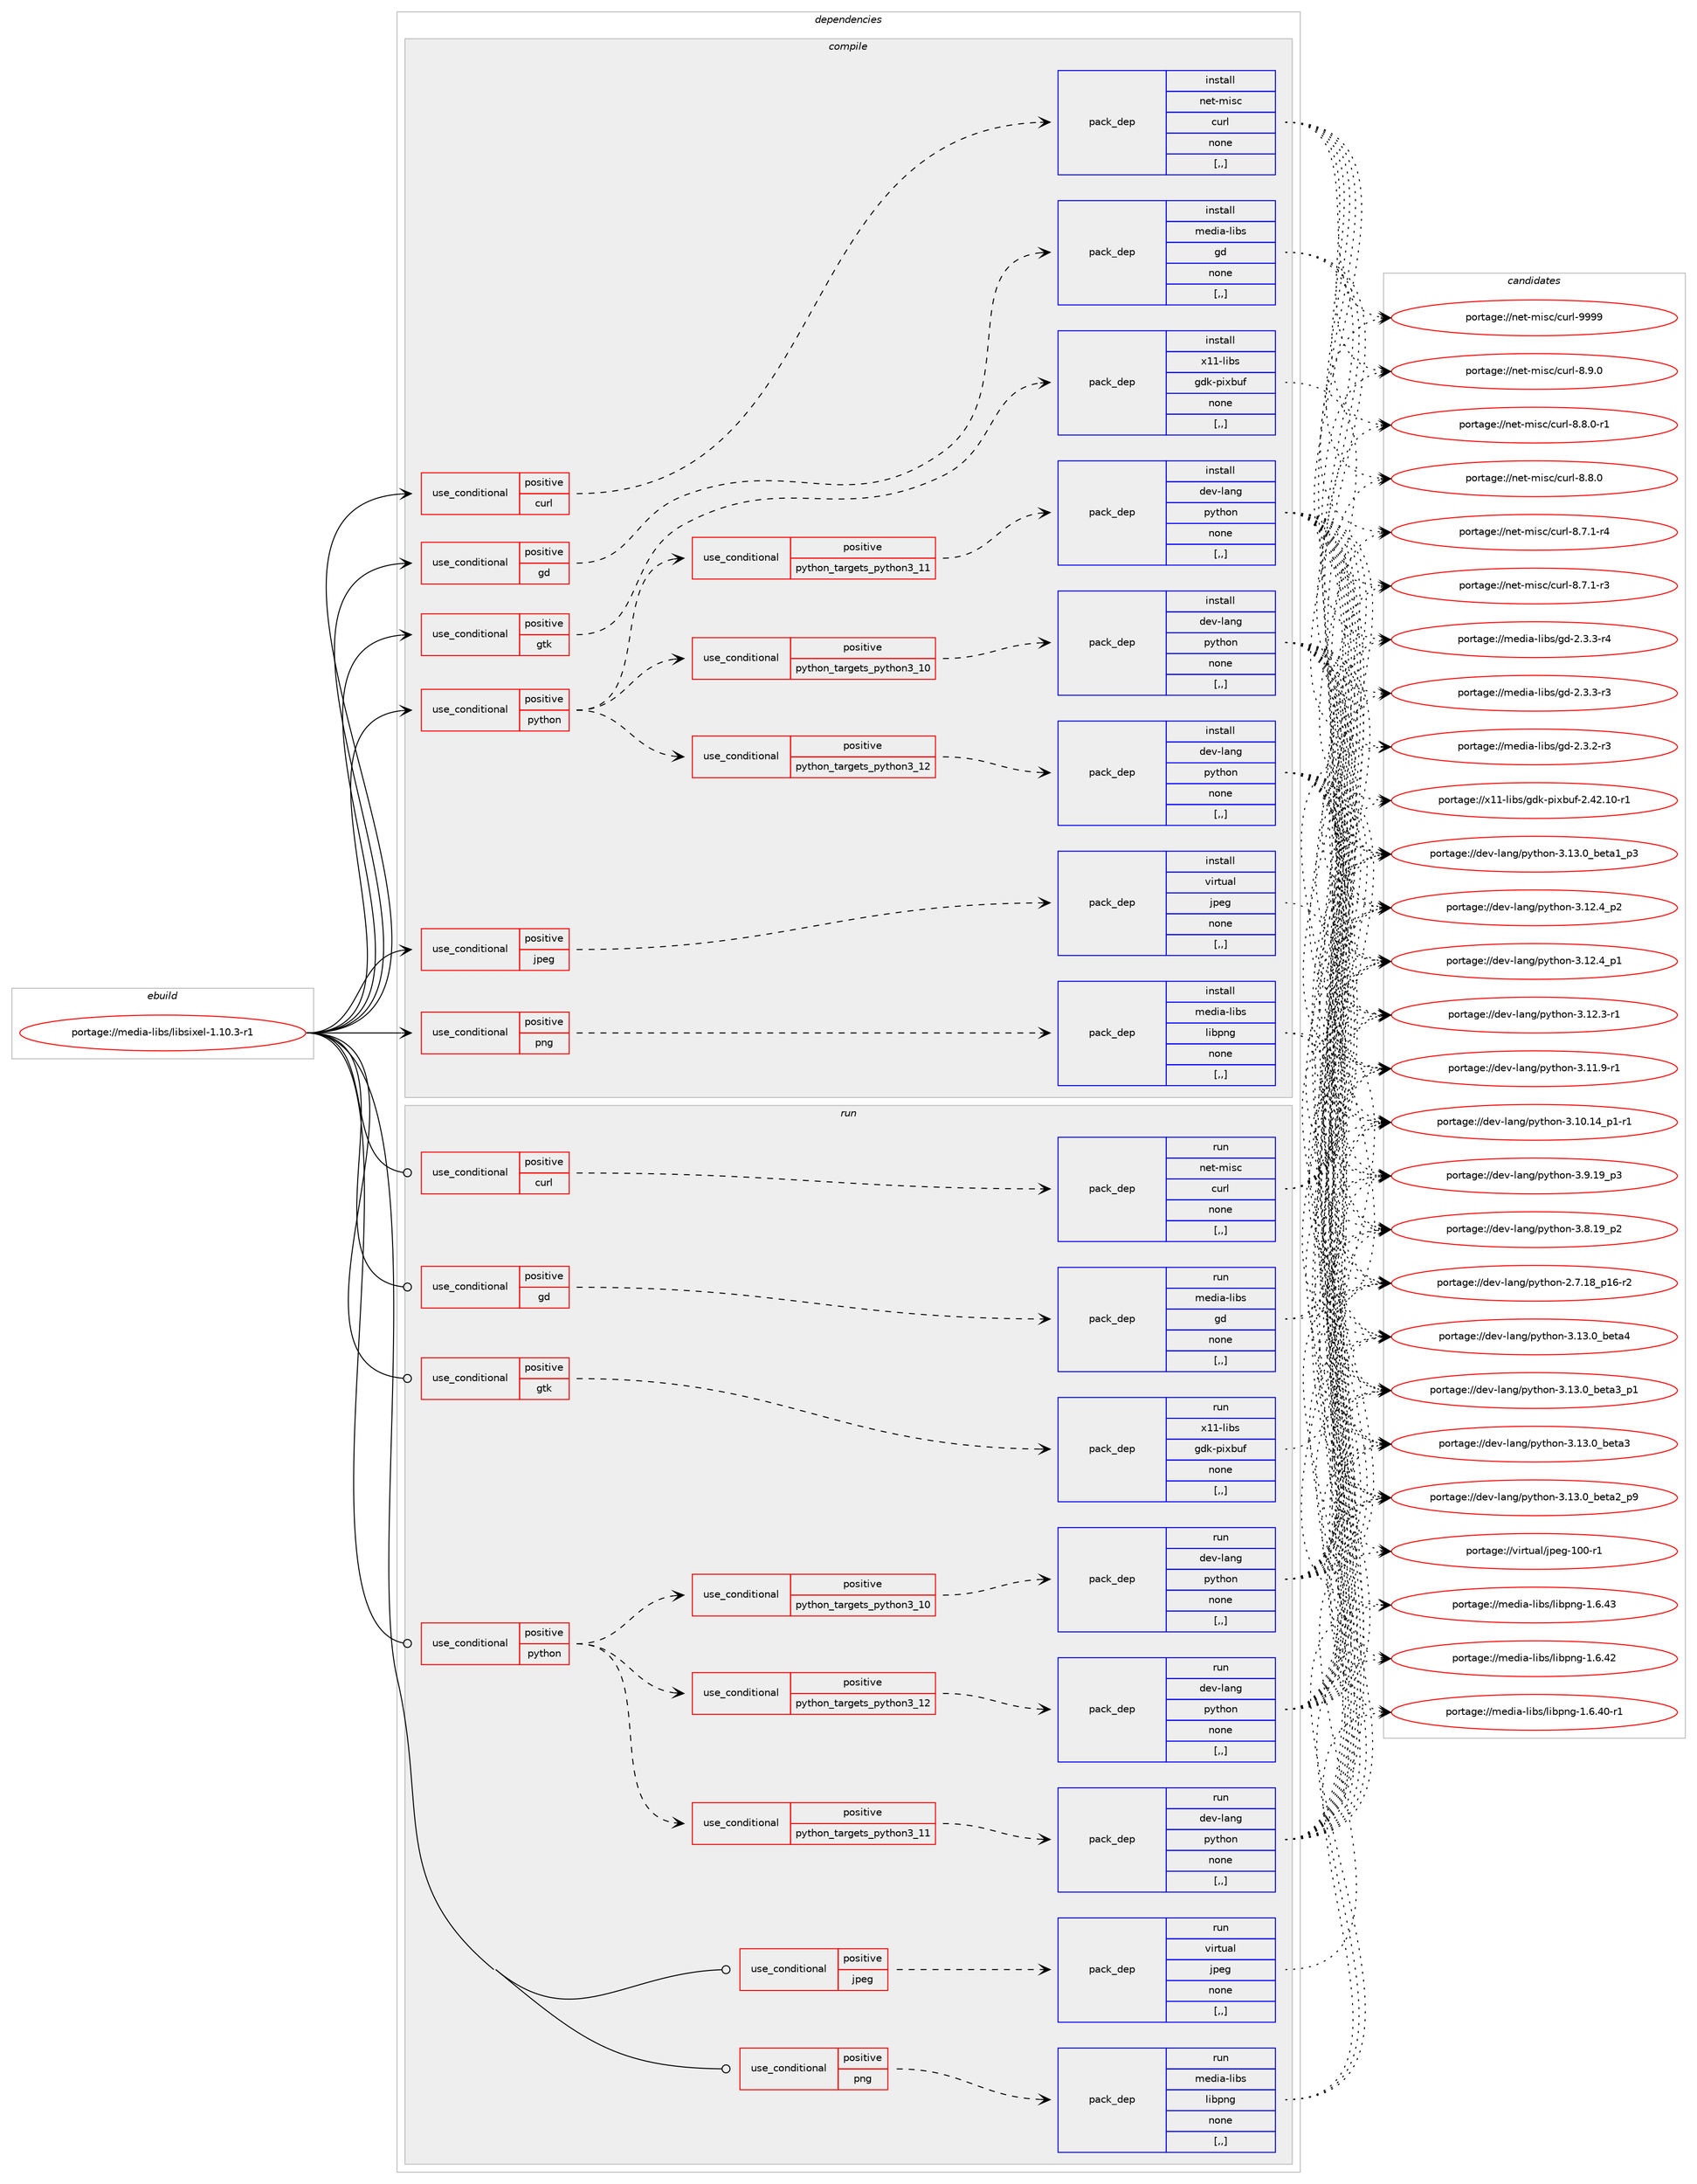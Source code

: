 digraph prolog {

# *************
# Graph options
# *************

newrank=true;
concentrate=true;
compound=true;
graph [rankdir=LR,fontname=Helvetica,fontsize=10,ranksep=1.5];#, ranksep=2.5, nodesep=0.2];
edge  [arrowhead=vee];
node  [fontname=Helvetica,fontsize=10];

# **********
# The ebuild
# **********

subgraph cluster_leftcol {
color=gray;
label=<<i>ebuild</i>>;
id [label="portage://media-libs/libsixel-1.10.3-r1", color=red, width=4, href="../media-libs/libsixel-1.10.3-r1.svg"];
}

# ****************
# The dependencies
# ****************

subgraph cluster_midcol {
color=gray;
label=<<i>dependencies</i>>;
subgraph cluster_compile {
fillcolor="#eeeeee";
style=filled;
label=<<i>compile</i>>;
subgraph cond76191 {
dependency301226 [label=<<TABLE BORDER="0" CELLBORDER="1" CELLSPACING="0" CELLPADDING="4"><TR><TD ROWSPAN="3" CELLPADDING="10">use_conditional</TD></TR><TR><TD>positive</TD></TR><TR><TD>curl</TD></TR></TABLE>>, shape=none, color=red];
subgraph pack222671 {
dependency301227 [label=<<TABLE BORDER="0" CELLBORDER="1" CELLSPACING="0" CELLPADDING="4" WIDTH="220"><TR><TD ROWSPAN="6" CELLPADDING="30">pack_dep</TD></TR><TR><TD WIDTH="110">install</TD></TR><TR><TD>net-misc</TD></TR><TR><TD>curl</TD></TR><TR><TD>none</TD></TR><TR><TD>[,,]</TD></TR></TABLE>>, shape=none, color=blue];
}
dependency301226:e -> dependency301227:w [weight=20,style="dashed",arrowhead="vee"];
}
id:e -> dependency301226:w [weight=20,style="solid",arrowhead="vee"];
subgraph cond76192 {
dependency301228 [label=<<TABLE BORDER="0" CELLBORDER="1" CELLSPACING="0" CELLPADDING="4"><TR><TD ROWSPAN="3" CELLPADDING="10">use_conditional</TD></TR><TR><TD>positive</TD></TR><TR><TD>gd</TD></TR></TABLE>>, shape=none, color=red];
subgraph pack222672 {
dependency301229 [label=<<TABLE BORDER="0" CELLBORDER="1" CELLSPACING="0" CELLPADDING="4" WIDTH="220"><TR><TD ROWSPAN="6" CELLPADDING="30">pack_dep</TD></TR><TR><TD WIDTH="110">install</TD></TR><TR><TD>media-libs</TD></TR><TR><TD>gd</TD></TR><TR><TD>none</TD></TR><TR><TD>[,,]</TD></TR></TABLE>>, shape=none, color=blue];
}
dependency301228:e -> dependency301229:w [weight=20,style="dashed",arrowhead="vee"];
}
id:e -> dependency301228:w [weight=20,style="solid",arrowhead="vee"];
subgraph cond76193 {
dependency301230 [label=<<TABLE BORDER="0" CELLBORDER="1" CELLSPACING="0" CELLPADDING="4"><TR><TD ROWSPAN="3" CELLPADDING="10">use_conditional</TD></TR><TR><TD>positive</TD></TR><TR><TD>gtk</TD></TR></TABLE>>, shape=none, color=red];
subgraph pack222673 {
dependency301231 [label=<<TABLE BORDER="0" CELLBORDER="1" CELLSPACING="0" CELLPADDING="4" WIDTH="220"><TR><TD ROWSPAN="6" CELLPADDING="30">pack_dep</TD></TR><TR><TD WIDTH="110">install</TD></TR><TR><TD>x11-libs</TD></TR><TR><TD>gdk-pixbuf</TD></TR><TR><TD>none</TD></TR><TR><TD>[,,]</TD></TR></TABLE>>, shape=none, color=blue];
}
dependency301230:e -> dependency301231:w [weight=20,style="dashed",arrowhead="vee"];
}
id:e -> dependency301230:w [weight=20,style="solid",arrowhead="vee"];
subgraph cond76194 {
dependency301232 [label=<<TABLE BORDER="0" CELLBORDER="1" CELLSPACING="0" CELLPADDING="4"><TR><TD ROWSPAN="3" CELLPADDING="10">use_conditional</TD></TR><TR><TD>positive</TD></TR><TR><TD>jpeg</TD></TR></TABLE>>, shape=none, color=red];
subgraph pack222674 {
dependency301233 [label=<<TABLE BORDER="0" CELLBORDER="1" CELLSPACING="0" CELLPADDING="4" WIDTH="220"><TR><TD ROWSPAN="6" CELLPADDING="30">pack_dep</TD></TR><TR><TD WIDTH="110">install</TD></TR><TR><TD>virtual</TD></TR><TR><TD>jpeg</TD></TR><TR><TD>none</TD></TR><TR><TD>[,,]</TD></TR></TABLE>>, shape=none, color=blue];
}
dependency301232:e -> dependency301233:w [weight=20,style="dashed",arrowhead="vee"];
}
id:e -> dependency301232:w [weight=20,style="solid",arrowhead="vee"];
subgraph cond76195 {
dependency301234 [label=<<TABLE BORDER="0" CELLBORDER="1" CELLSPACING="0" CELLPADDING="4"><TR><TD ROWSPAN="3" CELLPADDING="10">use_conditional</TD></TR><TR><TD>positive</TD></TR><TR><TD>png</TD></TR></TABLE>>, shape=none, color=red];
subgraph pack222675 {
dependency301235 [label=<<TABLE BORDER="0" CELLBORDER="1" CELLSPACING="0" CELLPADDING="4" WIDTH="220"><TR><TD ROWSPAN="6" CELLPADDING="30">pack_dep</TD></TR><TR><TD WIDTH="110">install</TD></TR><TR><TD>media-libs</TD></TR><TR><TD>libpng</TD></TR><TR><TD>none</TD></TR><TR><TD>[,,]</TD></TR></TABLE>>, shape=none, color=blue];
}
dependency301234:e -> dependency301235:w [weight=20,style="dashed",arrowhead="vee"];
}
id:e -> dependency301234:w [weight=20,style="solid",arrowhead="vee"];
subgraph cond76196 {
dependency301236 [label=<<TABLE BORDER="0" CELLBORDER="1" CELLSPACING="0" CELLPADDING="4"><TR><TD ROWSPAN="3" CELLPADDING="10">use_conditional</TD></TR><TR><TD>positive</TD></TR><TR><TD>python</TD></TR></TABLE>>, shape=none, color=red];
subgraph cond76197 {
dependency301237 [label=<<TABLE BORDER="0" CELLBORDER="1" CELLSPACING="0" CELLPADDING="4"><TR><TD ROWSPAN="3" CELLPADDING="10">use_conditional</TD></TR><TR><TD>positive</TD></TR><TR><TD>python_targets_python3_10</TD></TR></TABLE>>, shape=none, color=red];
subgraph pack222676 {
dependency301238 [label=<<TABLE BORDER="0" CELLBORDER="1" CELLSPACING="0" CELLPADDING="4" WIDTH="220"><TR><TD ROWSPAN="6" CELLPADDING="30">pack_dep</TD></TR><TR><TD WIDTH="110">install</TD></TR><TR><TD>dev-lang</TD></TR><TR><TD>python</TD></TR><TR><TD>none</TD></TR><TR><TD>[,,]</TD></TR></TABLE>>, shape=none, color=blue];
}
dependency301237:e -> dependency301238:w [weight=20,style="dashed",arrowhead="vee"];
}
dependency301236:e -> dependency301237:w [weight=20,style="dashed",arrowhead="vee"];
subgraph cond76198 {
dependency301239 [label=<<TABLE BORDER="0" CELLBORDER="1" CELLSPACING="0" CELLPADDING="4"><TR><TD ROWSPAN="3" CELLPADDING="10">use_conditional</TD></TR><TR><TD>positive</TD></TR><TR><TD>python_targets_python3_11</TD></TR></TABLE>>, shape=none, color=red];
subgraph pack222677 {
dependency301240 [label=<<TABLE BORDER="0" CELLBORDER="1" CELLSPACING="0" CELLPADDING="4" WIDTH="220"><TR><TD ROWSPAN="6" CELLPADDING="30">pack_dep</TD></TR><TR><TD WIDTH="110">install</TD></TR><TR><TD>dev-lang</TD></TR><TR><TD>python</TD></TR><TR><TD>none</TD></TR><TR><TD>[,,]</TD></TR></TABLE>>, shape=none, color=blue];
}
dependency301239:e -> dependency301240:w [weight=20,style="dashed",arrowhead="vee"];
}
dependency301236:e -> dependency301239:w [weight=20,style="dashed",arrowhead="vee"];
subgraph cond76199 {
dependency301241 [label=<<TABLE BORDER="0" CELLBORDER="1" CELLSPACING="0" CELLPADDING="4"><TR><TD ROWSPAN="3" CELLPADDING="10">use_conditional</TD></TR><TR><TD>positive</TD></TR><TR><TD>python_targets_python3_12</TD></TR></TABLE>>, shape=none, color=red];
subgraph pack222678 {
dependency301242 [label=<<TABLE BORDER="0" CELLBORDER="1" CELLSPACING="0" CELLPADDING="4" WIDTH="220"><TR><TD ROWSPAN="6" CELLPADDING="30">pack_dep</TD></TR><TR><TD WIDTH="110">install</TD></TR><TR><TD>dev-lang</TD></TR><TR><TD>python</TD></TR><TR><TD>none</TD></TR><TR><TD>[,,]</TD></TR></TABLE>>, shape=none, color=blue];
}
dependency301241:e -> dependency301242:w [weight=20,style="dashed",arrowhead="vee"];
}
dependency301236:e -> dependency301241:w [weight=20,style="dashed",arrowhead="vee"];
}
id:e -> dependency301236:w [weight=20,style="solid",arrowhead="vee"];
}
subgraph cluster_compileandrun {
fillcolor="#eeeeee";
style=filled;
label=<<i>compile and run</i>>;
}
subgraph cluster_run {
fillcolor="#eeeeee";
style=filled;
label=<<i>run</i>>;
subgraph cond76200 {
dependency301243 [label=<<TABLE BORDER="0" CELLBORDER="1" CELLSPACING="0" CELLPADDING="4"><TR><TD ROWSPAN="3" CELLPADDING="10">use_conditional</TD></TR><TR><TD>positive</TD></TR><TR><TD>curl</TD></TR></TABLE>>, shape=none, color=red];
subgraph pack222679 {
dependency301244 [label=<<TABLE BORDER="0" CELLBORDER="1" CELLSPACING="0" CELLPADDING="4" WIDTH="220"><TR><TD ROWSPAN="6" CELLPADDING="30">pack_dep</TD></TR><TR><TD WIDTH="110">run</TD></TR><TR><TD>net-misc</TD></TR><TR><TD>curl</TD></TR><TR><TD>none</TD></TR><TR><TD>[,,]</TD></TR></TABLE>>, shape=none, color=blue];
}
dependency301243:e -> dependency301244:w [weight=20,style="dashed",arrowhead="vee"];
}
id:e -> dependency301243:w [weight=20,style="solid",arrowhead="odot"];
subgraph cond76201 {
dependency301245 [label=<<TABLE BORDER="0" CELLBORDER="1" CELLSPACING="0" CELLPADDING="4"><TR><TD ROWSPAN="3" CELLPADDING="10">use_conditional</TD></TR><TR><TD>positive</TD></TR><TR><TD>gd</TD></TR></TABLE>>, shape=none, color=red];
subgraph pack222680 {
dependency301246 [label=<<TABLE BORDER="0" CELLBORDER="1" CELLSPACING="0" CELLPADDING="4" WIDTH="220"><TR><TD ROWSPAN="6" CELLPADDING="30">pack_dep</TD></TR><TR><TD WIDTH="110">run</TD></TR><TR><TD>media-libs</TD></TR><TR><TD>gd</TD></TR><TR><TD>none</TD></TR><TR><TD>[,,]</TD></TR></TABLE>>, shape=none, color=blue];
}
dependency301245:e -> dependency301246:w [weight=20,style="dashed",arrowhead="vee"];
}
id:e -> dependency301245:w [weight=20,style="solid",arrowhead="odot"];
subgraph cond76202 {
dependency301247 [label=<<TABLE BORDER="0" CELLBORDER="1" CELLSPACING="0" CELLPADDING="4"><TR><TD ROWSPAN="3" CELLPADDING="10">use_conditional</TD></TR><TR><TD>positive</TD></TR><TR><TD>gtk</TD></TR></TABLE>>, shape=none, color=red];
subgraph pack222681 {
dependency301248 [label=<<TABLE BORDER="0" CELLBORDER="1" CELLSPACING="0" CELLPADDING="4" WIDTH="220"><TR><TD ROWSPAN="6" CELLPADDING="30">pack_dep</TD></TR><TR><TD WIDTH="110">run</TD></TR><TR><TD>x11-libs</TD></TR><TR><TD>gdk-pixbuf</TD></TR><TR><TD>none</TD></TR><TR><TD>[,,]</TD></TR></TABLE>>, shape=none, color=blue];
}
dependency301247:e -> dependency301248:w [weight=20,style="dashed",arrowhead="vee"];
}
id:e -> dependency301247:w [weight=20,style="solid",arrowhead="odot"];
subgraph cond76203 {
dependency301249 [label=<<TABLE BORDER="0" CELLBORDER="1" CELLSPACING="0" CELLPADDING="4"><TR><TD ROWSPAN="3" CELLPADDING="10">use_conditional</TD></TR><TR><TD>positive</TD></TR><TR><TD>jpeg</TD></TR></TABLE>>, shape=none, color=red];
subgraph pack222682 {
dependency301250 [label=<<TABLE BORDER="0" CELLBORDER="1" CELLSPACING="0" CELLPADDING="4" WIDTH="220"><TR><TD ROWSPAN="6" CELLPADDING="30">pack_dep</TD></TR><TR><TD WIDTH="110">run</TD></TR><TR><TD>virtual</TD></TR><TR><TD>jpeg</TD></TR><TR><TD>none</TD></TR><TR><TD>[,,]</TD></TR></TABLE>>, shape=none, color=blue];
}
dependency301249:e -> dependency301250:w [weight=20,style="dashed",arrowhead="vee"];
}
id:e -> dependency301249:w [weight=20,style="solid",arrowhead="odot"];
subgraph cond76204 {
dependency301251 [label=<<TABLE BORDER="0" CELLBORDER="1" CELLSPACING="0" CELLPADDING="4"><TR><TD ROWSPAN="3" CELLPADDING="10">use_conditional</TD></TR><TR><TD>positive</TD></TR><TR><TD>png</TD></TR></TABLE>>, shape=none, color=red];
subgraph pack222683 {
dependency301252 [label=<<TABLE BORDER="0" CELLBORDER="1" CELLSPACING="0" CELLPADDING="4" WIDTH="220"><TR><TD ROWSPAN="6" CELLPADDING="30">pack_dep</TD></TR><TR><TD WIDTH="110">run</TD></TR><TR><TD>media-libs</TD></TR><TR><TD>libpng</TD></TR><TR><TD>none</TD></TR><TR><TD>[,,]</TD></TR></TABLE>>, shape=none, color=blue];
}
dependency301251:e -> dependency301252:w [weight=20,style="dashed",arrowhead="vee"];
}
id:e -> dependency301251:w [weight=20,style="solid",arrowhead="odot"];
subgraph cond76205 {
dependency301253 [label=<<TABLE BORDER="0" CELLBORDER="1" CELLSPACING="0" CELLPADDING="4"><TR><TD ROWSPAN="3" CELLPADDING="10">use_conditional</TD></TR><TR><TD>positive</TD></TR><TR><TD>python</TD></TR></TABLE>>, shape=none, color=red];
subgraph cond76206 {
dependency301254 [label=<<TABLE BORDER="0" CELLBORDER="1" CELLSPACING="0" CELLPADDING="4"><TR><TD ROWSPAN="3" CELLPADDING="10">use_conditional</TD></TR><TR><TD>positive</TD></TR><TR><TD>python_targets_python3_10</TD></TR></TABLE>>, shape=none, color=red];
subgraph pack222684 {
dependency301255 [label=<<TABLE BORDER="0" CELLBORDER="1" CELLSPACING="0" CELLPADDING="4" WIDTH="220"><TR><TD ROWSPAN="6" CELLPADDING="30">pack_dep</TD></TR><TR><TD WIDTH="110">run</TD></TR><TR><TD>dev-lang</TD></TR><TR><TD>python</TD></TR><TR><TD>none</TD></TR><TR><TD>[,,]</TD></TR></TABLE>>, shape=none, color=blue];
}
dependency301254:e -> dependency301255:w [weight=20,style="dashed",arrowhead="vee"];
}
dependency301253:e -> dependency301254:w [weight=20,style="dashed",arrowhead="vee"];
subgraph cond76207 {
dependency301256 [label=<<TABLE BORDER="0" CELLBORDER="1" CELLSPACING="0" CELLPADDING="4"><TR><TD ROWSPAN="3" CELLPADDING="10">use_conditional</TD></TR><TR><TD>positive</TD></TR><TR><TD>python_targets_python3_11</TD></TR></TABLE>>, shape=none, color=red];
subgraph pack222685 {
dependency301257 [label=<<TABLE BORDER="0" CELLBORDER="1" CELLSPACING="0" CELLPADDING="4" WIDTH="220"><TR><TD ROWSPAN="6" CELLPADDING="30">pack_dep</TD></TR><TR><TD WIDTH="110">run</TD></TR><TR><TD>dev-lang</TD></TR><TR><TD>python</TD></TR><TR><TD>none</TD></TR><TR><TD>[,,]</TD></TR></TABLE>>, shape=none, color=blue];
}
dependency301256:e -> dependency301257:w [weight=20,style="dashed",arrowhead="vee"];
}
dependency301253:e -> dependency301256:w [weight=20,style="dashed",arrowhead="vee"];
subgraph cond76208 {
dependency301258 [label=<<TABLE BORDER="0" CELLBORDER="1" CELLSPACING="0" CELLPADDING="4"><TR><TD ROWSPAN="3" CELLPADDING="10">use_conditional</TD></TR><TR><TD>positive</TD></TR><TR><TD>python_targets_python3_12</TD></TR></TABLE>>, shape=none, color=red];
subgraph pack222686 {
dependency301259 [label=<<TABLE BORDER="0" CELLBORDER="1" CELLSPACING="0" CELLPADDING="4" WIDTH="220"><TR><TD ROWSPAN="6" CELLPADDING="30">pack_dep</TD></TR><TR><TD WIDTH="110">run</TD></TR><TR><TD>dev-lang</TD></TR><TR><TD>python</TD></TR><TR><TD>none</TD></TR><TR><TD>[,,]</TD></TR></TABLE>>, shape=none, color=blue];
}
dependency301258:e -> dependency301259:w [weight=20,style="dashed",arrowhead="vee"];
}
dependency301253:e -> dependency301258:w [weight=20,style="dashed",arrowhead="vee"];
}
id:e -> dependency301253:w [weight=20,style="solid",arrowhead="odot"];
}
}

# **************
# The candidates
# **************

subgraph cluster_choices {
rank=same;
color=gray;
label=<<i>candidates</i>>;

subgraph choice222671 {
color=black;
nodesep=1;
choice110101116451091051159947991171141084557575757 [label="portage://net-misc/curl-9999", color=red, width=4,href="../net-misc/curl-9999.svg"];
choice11010111645109105115994799117114108455646574648 [label="portage://net-misc/curl-8.9.0", color=red, width=4,href="../net-misc/curl-8.9.0.svg"];
choice110101116451091051159947991171141084556465646484511449 [label="portage://net-misc/curl-8.8.0-r1", color=red, width=4,href="../net-misc/curl-8.8.0-r1.svg"];
choice11010111645109105115994799117114108455646564648 [label="portage://net-misc/curl-8.8.0", color=red, width=4,href="../net-misc/curl-8.8.0.svg"];
choice110101116451091051159947991171141084556465546494511452 [label="portage://net-misc/curl-8.7.1-r4", color=red, width=4,href="../net-misc/curl-8.7.1-r4.svg"];
choice110101116451091051159947991171141084556465546494511451 [label="portage://net-misc/curl-8.7.1-r3", color=red, width=4,href="../net-misc/curl-8.7.1-r3.svg"];
dependency301227:e -> choice110101116451091051159947991171141084557575757:w [style=dotted,weight="100"];
dependency301227:e -> choice11010111645109105115994799117114108455646574648:w [style=dotted,weight="100"];
dependency301227:e -> choice110101116451091051159947991171141084556465646484511449:w [style=dotted,weight="100"];
dependency301227:e -> choice11010111645109105115994799117114108455646564648:w [style=dotted,weight="100"];
dependency301227:e -> choice110101116451091051159947991171141084556465546494511452:w [style=dotted,weight="100"];
dependency301227:e -> choice110101116451091051159947991171141084556465546494511451:w [style=dotted,weight="100"];
}
subgraph choice222672 {
color=black;
nodesep=1;
choice109101100105974510810598115471031004550465146514511452 [label="portage://media-libs/gd-2.3.3-r4", color=red, width=4,href="../media-libs/gd-2.3.3-r4.svg"];
choice109101100105974510810598115471031004550465146514511451 [label="portage://media-libs/gd-2.3.3-r3", color=red, width=4,href="../media-libs/gd-2.3.3-r3.svg"];
choice109101100105974510810598115471031004550465146504511451 [label="portage://media-libs/gd-2.3.2-r3", color=red, width=4,href="../media-libs/gd-2.3.2-r3.svg"];
dependency301229:e -> choice109101100105974510810598115471031004550465146514511452:w [style=dotted,weight="100"];
dependency301229:e -> choice109101100105974510810598115471031004550465146514511451:w [style=dotted,weight="100"];
dependency301229:e -> choice109101100105974510810598115471031004550465146504511451:w [style=dotted,weight="100"];
}
subgraph choice222673 {
color=black;
nodesep=1;
choice1204949451081059811547103100107451121051209811710245504652504649484511449 [label="portage://x11-libs/gdk-pixbuf-2.42.10-r1", color=red, width=4,href="../x11-libs/gdk-pixbuf-2.42.10-r1.svg"];
dependency301231:e -> choice1204949451081059811547103100107451121051209811710245504652504649484511449:w [style=dotted,weight="100"];
}
subgraph choice222674 {
color=black;
nodesep=1;
choice1181051141161179710847106112101103454948484511449 [label="portage://virtual/jpeg-100-r1", color=red, width=4,href="../virtual/jpeg-100-r1.svg"];
dependency301233:e -> choice1181051141161179710847106112101103454948484511449:w [style=dotted,weight="100"];
}
subgraph choice222675 {
color=black;
nodesep=1;
choice109101100105974510810598115471081059811211010345494654465251 [label="portage://media-libs/libpng-1.6.43", color=red, width=4,href="../media-libs/libpng-1.6.43.svg"];
choice109101100105974510810598115471081059811211010345494654465250 [label="portage://media-libs/libpng-1.6.42", color=red, width=4,href="../media-libs/libpng-1.6.42.svg"];
choice1091011001059745108105981154710810598112110103454946544652484511449 [label="portage://media-libs/libpng-1.6.40-r1", color=red, width=4,href="../media-libs/libpng-1.6.40-r1.svg"];
dependency301235:e -> choice109101100105974510810598115471081059811211010345494654465251:w [style=dotted,weight="100"];
dependency301235:e -> choice109101100105974510810598115471081059811211010345494654465250:w [style=dotted,weight="100"];
dependency301235:e -> choice1091011001059745108105981154710810598112110103454946544652484511449:w [style=dotted,weight="100"];
}
subgraph choice222676 {
color=black;
nodesep=1;
choice1001011184510897110103471121211161041111104551464951464895981011169752 [label="portage://dev-lang/python-3.13.0_beta4", color=red, width=4,href="../dev-lang/python-3.13.0_beta4.svg"];
choice10010111845108971101034711212111610411111045514649514648959810111697519511249 [label="portage://dev-lang/python-3.13.0_beta3_p1", color=red, width=4,href="../dev-lang/python-3.13.0_beta3_p1.svg"];
choice1001011184510897110103471121211161041111104551464951464895981011169751 [label="portage://dev-lang/python-3.13.0_beta3", color=red, width=4,href="../dev-lang/python-3.13.0_beta3.svg"];
choice10010111845108971101034711212111610411111045514649514648959810111697509511257 [label="portage://dev-lang/python-3.13.0_beta2_p9", color=red, width=4,href="../dev-lang/python-3.13.0_beta2_p9.svg"];
choice10010111845108971101034711212111610411111045514649514648959810111697499511251 [label="portage://dev-lang/python-3.13.0_beta1_p3", color=red, width=4,href="../dev-lang/python-3.13.0_beta1_p3.svg"];
choice100101118451089711010347112121116104111110455146495046529511250 [label="portage://dev-lang/python-3.12.4_p2", color=red, width=4,href="../dev-lang/python-3.12.4_p2.svg"];
choice100101118451089711010347112121116104111110455146495046529511249 [label="portage://dev-lang/python-3.12.4_p1", color=red, width=4,href="../dev-lang/python-3.12.4_p1.svg"];
choice100101118451089711010347112121116104111110455146495046514511449 [label="portage://dev-lang/python-3.12.3-r1", color=red, width=4,href="../dev-lang/python-3.12.3-r1.svg"];
choice100101118451089711010347112121116104111110455146494946574511449 [label="portage://dev-lang/python-3.11.9-r1", color=red, width=4,href="../dev-lang/python-3.11.9-r1.svg"];
choice100101118451089711010347112121116104111110455146494846495295112494511449 [label="portage://dev-lang/python-3.10.14_p1-r1", color=red, width=4,href="../dev-lang/python-3.10.14_p1-r1.svg"];
choice100101118451089711010347112121116104111110455146574649579511251 [label="portage://dev-lang/python-3.9.19_p3", color=red, width=4,href="../dev-lang/python-3.9.19_p3.svg"];
choice100101118451089711010347112121116104111110455146564649579511250 [label="portage://dev-lang/python-3.8.19_p2", color=red, width=4,href="../dev-lang/python-3.8.19_p2.svg"];
choice100101118451089711010347112121116104111110455046554649569511249544511450 [label="portage://dev-lang/python-2.7.18_p16-r2", color=red, width=4,href="../dev-lang/python-2.7.18_p16-r2.svg"];
dependency301238:e -> choice1001011184510897110103471121211161041111104551464951464895981011169752:w [style=dotted,weight="100"];
dependency301238:e -> choice10010111845108971101034711212111610411111045514649514648959810111697519511249:w [style=dotted,weight="100"];
dependency301238:e -> choice1001011184510897110103471121211161041111104551464951464895981011169751:w [style=dotted,weight="100"];
dependency301238:e -> choice10010111845108971101034711212111610411111045514649514648959810111697509511257:w [style=dotted,weight="100"];
dependency301238:e -> choice10010111845108971101034711212111610411111045514649514648959810111697499511251:w [style=dotted,weight="100"];
dependency301238:e -> choice100101118451089711010347112121116104111110455146495046529511250:w [style=dotted,weight="100"];
dependency301238:e -> choice100101118451089711010347112121116104111110455146495046529511249:w [style=dotted,weight="100"];
dependency301238:e -> choice100101118451089711010347112121116104111110455146495046514511449:w [style=dotted,weight="100"];
dependency301238:e -> choice100101118451089711010347112121116104111110455146494946574511449:w [style=dotted,weight="100"];
dependency301238:e -> choice100101118451089711010347112121116104111110455146494846495295112494511449:w [style=dotted,weight="100"];
dependency301238:e -> choice100101118451089711010347112121116104111110455146574649579511251:w [style=dotted,weight="100"];
dependency301238:e -> choice100101118451089711010347112121116104111110455146564649579511250:w [style=dotted,weight="100"];
dependency301238:e -> choice100101118451089711010347112121116104111110455046554649569511249544511450:w [style=dotted,weight="100"];
}
subgraph choice222677 {
color=black;
nodesep=1;
choice1001011184510897110103471121211161041111104551464951464895981011169752 [label="portage://dev-lang/python-3.13.0_beta4", color=red, width=4,href="../dev-lang/python-3.13.0_beta4.svg"];
choice10010111845108971101034711212111610411111045514649514648959810111697519511249 [label="portage://dev-lang/python-3.13.0_beta3_p1", color=red, width=4,href="../dev-lang/python-3.13.0_beta3_p1.svg"];
choice1001011184510897110103471121211161041111104551464951464895981011169751 [label="portage://dev-lang/python-3.13.0_beta3", color=red, width=4,href="../dev-lang/python-3.13.0_beta3.svg"];
choice10010111845108971101034711212111610411111045514649514648959810111697509511257 [label="portage://dev-lang/python-3.13.0_beta2_p9", color=red, width=4,href="../dev-lang/python-3.13.0_beta2_p9.svg"];
choice10010111845108971101034711212111610411111045514649514648959810111697499511251 [label="portage://dev-lang/python-3.13.0_beta1_p3", color=red, width=4,href="../dev-lang/python-3.13.0_beta1_p3.svg"];
choice100101118451089711010347112121116104111110455146495046529511250 [label="portage://dev-lang/python-3.12.4_p2", color=red, width=4,href="../dev-lang/python-3.12.4_p2.svg"];
choice100101118451089711010347112121116104111110455146495046529511249 [label="portage://dev-lang/python-3.12.4_p1", color=red, width=4,href="../dev-lang/python-3.12.4_p1.svg"];
choice100101118451089711010347112121116104111110455146495046514511449 [label="portage://dev-lang/python-3.12.3-r1", color=red, width=4,href="../dev-lang/python-3.12.3-r1.svg"];
choice100101118451089711010347112121116104111110455146494946574511449 [label="portage://dev-lang/python-3.11.9-r1", color=red, width=4,href="../dev-lang/python-3.11.9-r1.svg"];
choice100101118451089711010347112121116104111110455146494846495295112494511449 [label="portage://dev-lang/python-3.10.14_p1-r1", color=red, width=4,href="../dev-lang/python-3.10.14_p1-r1.svg"];
choice100101118451089711010347112121116104111110455146574649579511251 [label="portage://dev-lang/python-3.9.19_p3", color=red, width=4,href="../dev-lang/python-3.9.19_p3.svg"];
choice100101118451089711010347112121116104111110455146564649579511250 [label="portage://dev-lang/python-3.8.19_p2", color=red, width=4,href="../dev-lang/python-3.8.19_p2.svg"];
choice100101118451089711010347112121116104111110455046554649569511249544511450 [label="portage://dev-lang/python-2.7.18_p16-r2", color=red, width=4,href="../dev-lang/python-2.7.18_p16-r2.svg"];
dependency301240:e -> choice1001011184510897110103471121211161041111104551464951464895981011169752:w [style=dotted,weight="100"];
dependency301240:e -> choice10010111845108971101034711212111610411111045514649514648959810111697519511249:w [style=dotted,weight="100"];
dependency301240:e -> choice1001011184510897110103471121211161041111104551464951464895981011169751:w [style=dotted,weight="100"];
dependency301240:e -> choice10010111845108971101034711212111610411111045514649514648959810111697509511257:w [style=dotted,weight="100"];
dependency301240:e -> choice10010111845108971101034711212111610411111045514649514648959810111697499511251:w [style=dotted,weight="100"];
dependency301240:e -> choice100101118451089711010347112121116104111110455146495046529511250:w [style=dotted,weight="100"];
dependency301240:e -> choice100101118451089711010347112121116104111110455146495046529511249:w [style=dotted,weight="100"];
dependency301240:e -> choice100101118451089711010347112121116104111110455146495046514511449:w [style=dotted,weight="100"];
dependency301240:e -> choice100101118451089711010347112121116104111110455146494946574511449:w [style=dotted,weight="100"];
dependency301240:e -> choice100101118451089711010347112121116104111110455146494846495295112494511449:w [style=dotted,weight="100"];
dependency301240:e -> choice100101118451089711010347112121116104111110455146574649579511251:w [style=dotted,weight="100"];
dependency301240:e -> choice100101118451089711010347112121116104111110455146564649579511250:w [style=dotted,weight="100"];
dependency301240:e -> choice100101118451089711010347112121116104111110455046554649569511249544511450:w [style=dotted,weight="100"];
}
subgraph choice222678 {
color=black;
nodesep=1;
choice1001011184510897110103471121211161041111104551464951464895981011169752 [label="portage://dev-lang/python-3.13.0_beta4", color=red, width=4,href="../dev-lang/python-3.13.0_beta4.svg"];
choice10010111845108971101034711212111610411111045514649514648959810111697519511249 [label="portage://dev-lang/python-3.13.0_beta3_p1", color=red, width=4,href="../dev-lang/python-3.13.0_beta3_p1.svg"];
choice1001011184510897110103471121211161041111104551464951464895981011169751 [label="portage://dev-lang/python-3.13.0_beta3", color=red, width=4,href="../dev-lang/python-3.13.0_beta3.svg"];
choice10010111845108971101034711212111610411111045514649514648959810111697509511257 [label="portage://dev-lang/python-3.13.0_beta2_p9", color=red, width=4,href="../dev-lang/python-3.13.0_beta2_p9.svg"];
choice10010111845108971101034711212111610411111045514649514648959810111697499511251 [label="portage://dev-lang/python-3.13.0_beta1_p3", color=red, width=4,href="../dev-lang/python-3.13.0_beta1_p3.svg"];
choice100101118451089711010347112121116104111110455146495046529511250 [label="portage://dev-lang/python-3.12.4_p2", color=red, width=4,href="../dev-lang/python-3.12.4_p2.svg"];
choice100101118451089711010347112121116104111110455146495046529511249 [label="portage://dev-lang/python-3.12.4_p1", color=red, width=4,href="../dev-lang/python-3.12.4_p1.svg"];
choice100101118451089711010347112121116104111110455146495046514511449 [label="portage://dev-lang/python-3.12.3-r1", color=red, width=4,href="../dev-lang/python-3.12.3-r1.svg"];
choice100101118451089711010347112121116104111110455146494946574511449 [label="portage://dev-lang/python-3.11.9-r1", color=red, width=4,href="../dev-lang/python-3.11.9-r1.svg"];
choice100101118451089711010347112121116104111110455146494846495295112494511449 [label="portage://dev-lang/python-3.10.14_p1-r1", color=red, width=4,href="../dev-lang/python-3.10.14_p1-r1.svg"];
choice100101118451089711010347112121116104111110455146574649579511251 [label="portage://dev-lang/python-3.9.19_p3", color=red, width=4,href="../dev-lang/python-3.9.19_p3.svg"];
choice100101118451089711010347112121116104111110455146564649579511250 [label="portage://dev-lang/python-3.8.19_p2", color=red, width=4,href="../dev-lang/python-3.8.19_p2.svg"];
choice100101118451089711010347112121116104111110455046554649569511249544511450 [label="portage://dev-lang/python-2.7.18_p16-r2", color=red, width=4,href="../dev-lang/python-2.7.18_p16-r2.svg"];
dependency301242:e -> choice1001011184510897110103471121211161041111104551464951464895981011169752:w [style=dotted,weight="100"];
dependency301242:e -> choice10010111845108971101034711212111610411111045514649514648959810111697519511249:w [style=dotted,weight="100"];
dependency301242:e -> choice1001011184510897110103471121211161041111104551464951464895981011169751:w [style=dotted,weight="100"];
dependency301242:e -> choice10010111845108971101034711212111610411111045514649514648959810111697509511257:w [style=dotted,weight="100"];
dependency301242:e -> choice10010111845108971101034711212111610411111045514649514648959810111697499511251:w [style=dotted,weight="100"];
dependency301242:e -> choice100101118451089711010347112121116104111110455146495046529511250:w [style=dotted,weight="100"];
dependency301242:e -> choice100101118451089711010347112121116104111110455146495046529511249:w [style=dotted,weight="100"];
dependency301242:e -> choice100101118451089711010347112121116104111110455146495046514511449:w [style=dotted,weight="100"];
dependency301242:e -> choice100101118451089711010347112121116104111110455146494946574511449:w [style=dotted,weight="100"];
dependency301242:e -> choice100101118451089711010347112121116104111110455146494846495295112494511449:w [style=dotted,weight="100"];
dependency301242:e -> choice100101118451089711010347112121116104111110455146574649579511251:w [style=dotted,weight="100"];
dependency301242:e -> choice100101118451089711010347112121116104111110455146564649579511250:w [style=dotted,weight="100"];
dependency301242:e -> choice100101118451089711010347112121116104111110455046554649569511249544511450:w [style=dotted,weight="100"];
}
subgraph choice222679 {
color=black;
nodesep=1;
choice110101116451091051159947991171141084557575757 [label="portage://net-misc/curl-9999", color=red, width=4,href="../net-misc/curl-9999.svg"];
choice11010111645109105115994799117114108455646574648 [label="portage://net-misc/curl-8.9.0", color=red, width=4,href="../net-misc/curl-8.9.0.svg"];
choice110101116451091051159947991171141084556465646484511449 [label="portage://net-misc/curl-8.8.0-r1", color=red, width=4,href="../net-misc/curl-8.8.0-r1.svg"];
choice11010111645109105115994799117114108455646564648 [label="portage://net-misc/curl-8.8.0", color=red, width=4,href="../net-misc/curl-8.8.0.svg"];
choice110101116451091051159947991171141084556465546494511452 [label="portage://net-misc/curl-8.7.1-r4", color=red, width=4,href="../net-misc/curl-8.7.1-r4.svg"];
choice110101116451091051159947991171141084556465546494511451 [label="portage://net-misc/curl-8.7.1-r3", color=red, width=4,href="../net-misc/curl-8.7.1-r3.svg"];
dependency301244:e -> choice110101116451091051159947991171141084557575757:w [style=dotted,weight="100"];
dependency301244:e -> choice11010111645109105115994799117114108455646574648:w [style=dotted,weight="100"];
dependency301244:e -> choice110101116451091051159947991171141084556465646484511449:w [style=dotted,weight="100"];
dependency301244:e -> choice11010111645109105115994799117114108455646564648:w [style=dotted,weight="100"];
dependency301244:e -> choice110101116451091051159947991171141084556465546494511452:w [style=dotted,weight="100"];
dependency301244:e -> choice110101116451091051159947991171141084556465546494511451:w [style=dotted,weight="100"];
}
subgraph choice222680 {
color=black;
nodesep=1;
choice109101100105974510810598115471031004550465146514511452 [label="portage://media-libs/gd-2.3.3-r4", color=red, width=4,href="../media-libs/gd-2.3.3-r4.svg"];
choice109101100105974510810598115471031004550465146514511451 [label="portage://media-libs/gd-2.3.3-r3", color=red, width=4,href="../media-libs/gd-2.3.3-r3.svg"];
choice109101100105974510810598115471031004550465146504511451 [label="portage://media-libs/gd-2.3.2-r3", color=red, width=4,href="../media-libs/gd-2.3.2-r3.svg"];
dependency301246:e -> choice109101100105974510810598115471031004550465146514511452:w [style=dotted,weight="100"];
dependency301246:e -> choice109101100105974510810598115471031004550465146514511451:w [style=dotted,weight="100"];
dependency301246:e -> choice109101100105974510810598115471031004550465146504511451:w [style=dotted,weight="100"];
}
subgraph choice222681 {
color=black;
nodesep=1;
choice1204949451081059811547103100107451121051209811710245504652504649484511449 [label="portage://x11-libs/gdk-pixbuf-2.42.10-r1", color=red, width=4,href="../x11-libs/gdk-pixbuf-2.42.10-r1.svg"];
dependency301248:e -> choice1204949451081059811547103100107451121051209811710245504652504649484511449:w [style=dotted,weight="100"];
}
subgraph choice222682 {
color=black;
nodesep=1;
choice1181051141161179710847106112101103454948484511449 [label="portage://virtual/jpeg-100-r1", color=red, width=4,href="../virtual/jpeg-100-r1.svg"];
dependency301250:e -> choice1181051141161179710847106112101103454948484511449:w [style=dotted,weight="100"];
}
subgraph choice222683 {
color=black;
nodesep=1;
choice109101100105974510810598115471081059811211010345494654465251 [label="portage://media-libs/libpng-1.6.43", color=red, width=4,href="../media-libs/libpng-1.6.43.svg"];
choice109101100105974510810598115471081059811211010345494654465250 [label="portage://media-libs/libpng-1.6.42", color=red, width=4,href="../media-libs/libpng-1.6.42.svg"];
choice1091011001059745108105981154710810598112110103454946544652484511449 [label="portage://media-libs/libpng-1.6.40-r1", color=red, width=4,href="../media-libs/libpng-1.6.40-r1.svg"];
dependency301252:e -> choice109101100105974510810598115471081059811211010345494654465251:w [style=dotted,weight="100"];
dependency301252:e -> choice109101100105974510810598115471081059811211010345494654465250:w [style=dotted,weight="100"];
dependency301252:e -> choice1091011001059745108105981154710810598112110103454946544652484511449:w [style=dotted,weight="100"];
}
subgraph choice222684 {
color=black;
nodesep=1;
choice1001011184510897110103471121211161041111104551464951464895981011169752 [label="portage://dev-lang/python-3.13.0_beta4", color=red, width=4,href="../dev-lang/python-3.13.0_beta4.svg"];
choice10010111845108971101034711212111610411111045514649514648959810111697519511249 [label="portage://dev-lang/python-3.13.0_beta3_p1", color=red, width=4,href="../dev-lang/python-3.13.0_beta3_p1.svg"];
choice1001011184510897110103471121211161041111104551464951464895981011169751 [label="portage://dev-lang/python-3.13.0_beta3", color=red, width=4,href="../dev-lang/python-3.13.0_beta3.svg"];
choice10010111845108971101034711212111610411111045514649514648959810111697509511257 [label="portage://dev-lang/python-3.13.0_beta2_p9", color=red, width=4,href="../dev-lang/python-3.13.0_beta2_p9.svg"];
choice10010111845108971101034711212111610411111045514649514648959810111697499511251 [label="portage://dev-lang/python-3.13.0_beta1_p3", color=red, width=4,href="../dev-lang/python-3.13.0_beta1_p3.svg"];
choice100101118451089711010347112121116104111110455146495046529511250 [label="portage://dev-lang/python-3.12.4_p2", color=red, width=4,href="../dev-lang/python-3.12.4_p2.svg"];
choice100101118451089711010347112121116104111110455146495046529511249 [label="portage://dev-lang/python-3.12.4_p1", color=red, width=4,href="../dev-lang/python-3.12.4_p1.svg"];
choice100101118451089711010347112121116104111110455146495046514511449 [label="portage://dev-lang/python-3.12.3-r1", color=red, width=4,href="../dev-lang/python-3.12.3-r1.svg"];
choice100101118451089711010347112121116104111110455146494946574511449 [label="portage://dev-lang/python-3.11.9-r1", color=red, width=4,href="../dev-lang/python-3.11.9-r1.svg"];
choice100101118451089711010347112121116104111110455146494846495295112494511449 [label="portage://dev-lang/python-3.10.14_p1-r1", color=red, width=4,href="../dev-lang/python-3.10.14_p1-r1.svg"];
choice100101118451089711010347112121116104111110455146574649579511251 [label="portage://dev-lang/python-3.9.19_p3", color=red, width=4,href="../dev-lang/python-3.9.19_p3.svg"];
choice100101118451089711010347112121116104111110455146564649579511250 [label="portage://dev-lang/python-3.8.19_p2", color=red, width=4,href="../dev-lang/python-3.8.19_p2.svg"];
choice100101118451089711010347112121116104111110455046554649569511249544511450 [label="portage://dev-lang/python-2.7.18_p16-r2", color=red, width=4,href="../dev-lang/python-2.7.18_p16-r2.svg"];
dependency301255:e -> choice1001011184510897110103471121211161041111104551464951464895981011169752:w [style=dotted,weight="100"];
dependency301255:e -> choice10010111845108971101034711212111610411111045514649514648959810111697519511249:w [style=dotted,weight="100"];
dependency301255:e -> choice1001011184510897110103471121211161041111104551464951464895981011169751:w [style=dotted,weight="100"];
dependency301255:e -> choice10010111845108971101034711212111610411111045514649514648959810111697509511257:w [style=dotted,weight="100"];
dependency301255:e -> choice10010111845108971101034711212111610411111045514649514648959810111697499511251:w [style=dotted,weight="100"];
dependency301255:e -> choice100101118451089711010347112121116104111110455146495046529511250:w [style=dotted,weight="100"];
dependency301255:e -> choice100101118451089711010347112121116104111110455146495046529511249:w [style=dotted,weight="100"];
dependency301255:e -> choice100101118451089711010347112121116104111110455146495046514511449:w [style=dotted,weight="100"];
dependency301255:e -> choice100101118451089711010347112121116104111110455146494946574511449:w [style=dotted,weight="100"];
dependency301255:e -> choice100101118451089711010347112121116104111110455146494846495295112494511449:w [style=dotted,weight="100"];
dependency301255:e -> choice100101118451089711010347112121116104111110455146574649579511251:w [style=dotted,weight="100"];
dependency301255:e -> choice100101118451089711010347112121116104111110455146564649579511250:w [style=dotted,weight="100"];
dependency301255:e -> choice100101118451089711010347112121116104111110455046554649569511249544511450:w [style=dotted,weight="100"];
}
subgraph choice222685 {
color=black;
nodesep=1;
choice1001011184510897110103471121211161041111104551464951464895981011169752 [label="portage://dev-lang/python-3.13.0_beta4", color=red, width=4,href="../dev-lang/python-3.13.0_beta4.svg"];
choice10010111845108971101034711212111610411111045514649514648959810111697519511249 [label="portage://dev-lang/python-3.13.0_beta3_p1", color=red, width=4,href="../dev-lang/python-3.13.0_beta3_p1.svg"];
choice1001011184510897110103471121211161041111104551464951464895981011169751 [label="portage://dev-lang/python-3.13.0_beta3", color=red, width=4,href="../dev-lang/python-3.13.0_beta3.svg"];
choice10010111845108971101034711212111610411111045514649514648959810111697509511257 [label="portage://dev-lang/python-3.13.0_beta2_p9", color=red, width=4,href="../dev-lang/python-3.13.0_beta2_p9.svg"];
choice10010111845108971101034711212111610411111045514649514648959810111697499511251 [label="portage://dev-lang/python-3.13.0_beta1_p3", color=red, width=4,href="../dev-lang/python-3.13.0_beta1_p3.svg"];
choice100101118451089711010347112121116104111110455146495046529511250 [label="portage://dev-lang/python-3.12.4_p2", color=red, width=4,href="../dev-lang/python-3.12.4_p2.svg"];
choice100101118451089711010347112121116104111110455146495046529511249 [label="portage://dev-lang/python-3.12.4_p1", color=red, width=4,href="../dev-lang/python-3.12.4_p1.svg"];
choice100101118451089711010347112121116104111110455146495046514511449 [label="portage://dev-lang/python-3.12.3-r1", color=red, width=4,href="../dev-lang/python-3.12.3-r1.svg"];
choice100101118451089711010347112121116104111110455146494946574511449 [label="portage://dev-lang/python-3.11.9-r1", color=red, width=4,href="../dev-lang/python-3.11.9-r1.svg"];
choice100101118451089711010347112121116104111110455146494846495295112494511449 [label="portage://dev-lang/python-3.10.14_p1-r1", color=red, width=4,href="../dev-lang/python-3.10.14_p1-r1.svg"];
choice100101118451089711010347112121116104111110455146574649579511251 [label="portage://dev-lang/python-3.9.19_p3", color=red, width=4,href="../dev-lang/python-3.9.19_p3.svg"];
choice100101118451089711010347112121116104111110455146564649579511250 [label="portage://dev-lang/python-3.8.19_p2", color=red, width=4,href="../dev-lang/python-3.8.19_p2.svg"];
choice100101118451089711010347112121116104111110455046554649569511249544511450 [label="portage://dev-lang/python-2.7.18_p16-r2", color=red, width=4,href="../dev-lang/python-2.7.18_p16-r2.svg"];
dependency301257:e -> choice1001011184510897110103471121211161041111104551464951464895981011169752:w [style=dotted,weight="100"];
dependency301257:e -> choice10010111845108971101034711212111610411111045514649514648959810111697519511249:w [style=dotted,weight="100"];
dependency301257:e -> choice1001011184510897110103471121211161041111104551464951464895981011169751:w [style=dotted,weight="100"];
dependency301257:e -> choice10010111845108971101034711212111610411111045514649514648959810111697509511257:w [style=dotted,weight="100"];
dependency301257:e -> choice10010111845108971101034711212111610411111045514649514648959810111697499511251:w [style=dotted,weight="100"];
dependency301257:e -> choice100101118451089711010347112121116104111110455146495046529511250:w [style=dotted,weight="100"];
dependency301257:e -> choice100101118451089711010347112121116104111110455146495046529511249:w [style=dotted,weight="100"];
dependency301257:e -> choice100101118451089711010347112121116104111110455146495046514511449:w [style=dotted,weight="100"];
dependency301257:e -> choice100101118451089711010347112121116104111110455146494946574511449:w [style=dotted,weight="100"];
dependency301257:e -> choice100101118451089711010347112121116104111110455146494846495295112494511449:w [style=dotted,weight="100"];
dependency301257:e -> choice100101118451089711010347112121116104111110455146574649579511251:w [style=dotted,weight="100"];
dependency301257:e -> choice100101118451089711010347112121116104111110455146564649579511250:w [style=dotted,weight="100"];
dependency301257:e -> choice100101118451089711010347112121116104111110455046554649569511249544511450:w [style=dotted,weight="100"];
}
subgraph choice222686 {
color=black;
nodesep=1;
choice1001011184510897110103471121211161041111104551464951464895981011169752 [label="portage://dev-lang/python-3.13.0_beta4", color=red, width=4,href="../dev-lang/python-3.13.0_beta4.svg"];
choice10010111845108971101034711212111610411111045514649514648959810111697519511249 [label="portage://dev-lang/python-3.13.0_beta3_p1", color=red, width=4,href="../dev-lang/python-3.13.0_beta3_p1.svg"];
choice1001011184510897110103471121211161041111104551464951464895981011169751 [label="portage://dev-lang/python-3.13.0_beta3", color=red, width=4,href="../dev-lang/python-3.13.0_beta3.svg"];
choice10010111845108971101034711212111610411111045514649514648959810111697509511257 [label="portage://dev-lang/python-3.13.0_beta2_p9", color=red, width=4,href="../dev-lang/python-3.13.0_beta2_p9.svg"];
choice10010111845108971101034711212111610411111045514649514648959810111697499511251 [label="portage://dev-lang/python-3.13.0_beta1_p3", color=red, width=4,href="../dev-lang/python-3.13.0_beta1_p3.svg"];
choice100101118451089711010347112121116104111110455146495046529511250 [label="portage://dev-lang/python-3.12.4_p2", color=red, width=4,href="../dev-lang/python-3.12.4_p2.svg"];
choice100101118451089711010347112121116104111110455146495046529511249 [label="portage://dev-lang/python-3.12.4_p1", color=red, width=4,href="../dev-lang/python-3.12.4_p1.svg"];
choice100101118451089711010347112121116104111110455146495046514511449 [label="portage://dev-lang/python-3.12.3-r1", color=red, width=4,href="../dev-lang/python-3.12.3-r1.svg"];
choice100101118451089711010347112121116104111110455146494946574511449 [label="portage://dev-lang/python-3.11.9-r1", color=red, width=4,href="../dev-lang/python-3.11.9-r1.svg"];
choice100101118451089711010347112121116104111110455146494846495295112494511449 [label="portage://dev-lang/python-3.10.14_p1-r1", color=red, width=4,href="../dev-lang/python-3.10.14_p1-r1.svg"];
choice100101118451089711010347112121116104111110455146574649579511251 [label="portage://dev-lang/python-3.9.19_p3", color=red, width=4,href="../dev-lang/python-3.9.19_p3.svg"];
choice100101118451089711010347112121116104111110455146564649579511250 [label="portage://dev-lang/python-3.8.19_p2", color=red, width=4,href="../dev-lang/python-3.8.19_p2.svg"];
choice100101118451089711010347112121116104111110455046554649569511249544511450 [label="portage://dev-lang/python-2.7.18_p16-r2", color=red, width=4,href="../dev-lang/python-2.7.18_p16-r2.svg"];
dependency301259:e -> choice1001011184510897110103471121211161041111104551464951464895981011169752:w [style=dotted,weight="100"];
dependency301259:e -> choice10010111845108971101034711212111610411111045514649514648959810111697519511249:w [style=dotted,weight="100"];
dependency301259:e -> choice1001011184510897110103471121211161041111104551464951464895981011169751:w [style=dotted,weight="100"];
dependency301259:e -> choice10010111845108971101034711212111610411111045514649514648959810111697509511257:w [style=dotted,weight="100"];
dependency301259:e -> choice10010111845108971101034711212111610411111045514649514648959810111697499511251:w [style=dotted,weight="100"];
dependency301259:e -> choice100101118451089711010347112121116104111110455146495046529511250:w [style=dotted,weight="100"];
dependency301259:e -> choice100101118451089711010347112121116104111110455146495046529511249:w [style=dotted,weight="100"];
dependency301259:e -> choice100101118451089711010347112121116104111110455146495046514511449:w [style=dotted,weight="100"];
dependency301259:e -> choice100101118451089711010347112121116104111110455146494946574511449:w [style=dotted,weight="100"];
dependency301259:e -> choice100101118451089711010347112121116104111110455146494846495295112494511449:w [style=dotted,weight="100"];
dependency301259:e -> choice100101118451089711010347112121116104111110455146574649579511251:w [style=dotted,weight="100"];
dependency301259:e -> choice100101118451089711010347112121116104111110455146564649579511250:w [style=dotted,weight="100"];
dependency301259:e -> choice100101118451089711010347112121116104111110455046554649569511249544511450:w [style=dotted,weight="100"];
}
}

}

